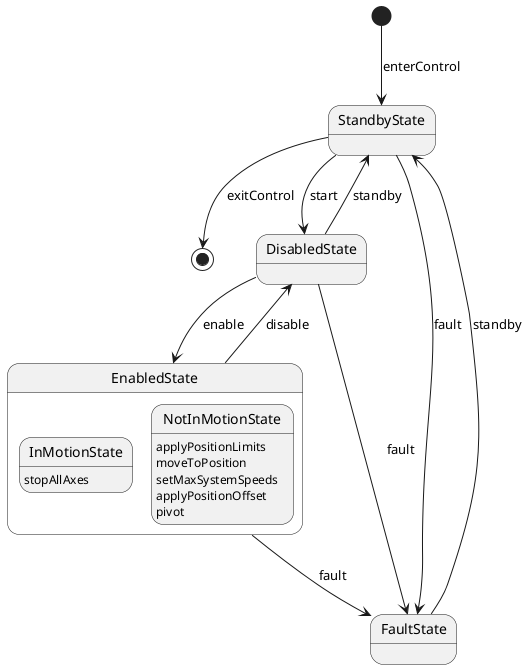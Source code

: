 @startuml ATHexapod State Diagram
[*] --> StandbyState: enterControl
StandbyState --> [*]: exitControl
StandbyState --> DisabledState: start
DisabledState --> EnabledState: enable
EnabledState --> DisabledState: disable
DisabledState --> StandbyState: standby
StandbyState --> FaultState: fault
DisabledState --> FaultState: fault
EnabledState --> FaultState: fault
FaultState --> StandbyState: standby
state EnabledState {
    state InMotionState {
        InMotionState: stopAllAxes
    }
    state NotInMotionState {
        NotInMotionState: applyPositionLimits
        NotInMotionState: moveToPosition
        NotInMotionState: setMaxSystemSpeeds
        NotInMotionState: applyPositionOffset
        NotInMotionState: pivot
    }
}
@enduml